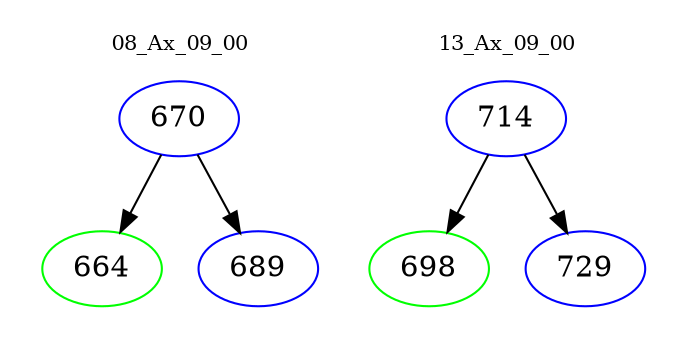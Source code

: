 digraph{
subgraph cluster_0 {
color = white
label = "08_Ax_09_00";
fontsize=10;
T0_670 [label="670", color="blue"]
T0_670 -> T0_664 [color="black"]
T0_664 [label="664", color="green"]
T0_670 -> T0_689 [color="black"]
T0_689 [label="689", color="blue"]
}
subgraph cluster_1 {
color = white
label = "13_Ax_09_00";
fontsize=10;
T1_714 [label="714", color="blue"]
T1_714 -> T1_698 [color="black"]
T1_698 [label="698", color="green"]
T1_714 -> T1_729 [color="black"]
T1_729 [label="729", color="blue"]
}
}
